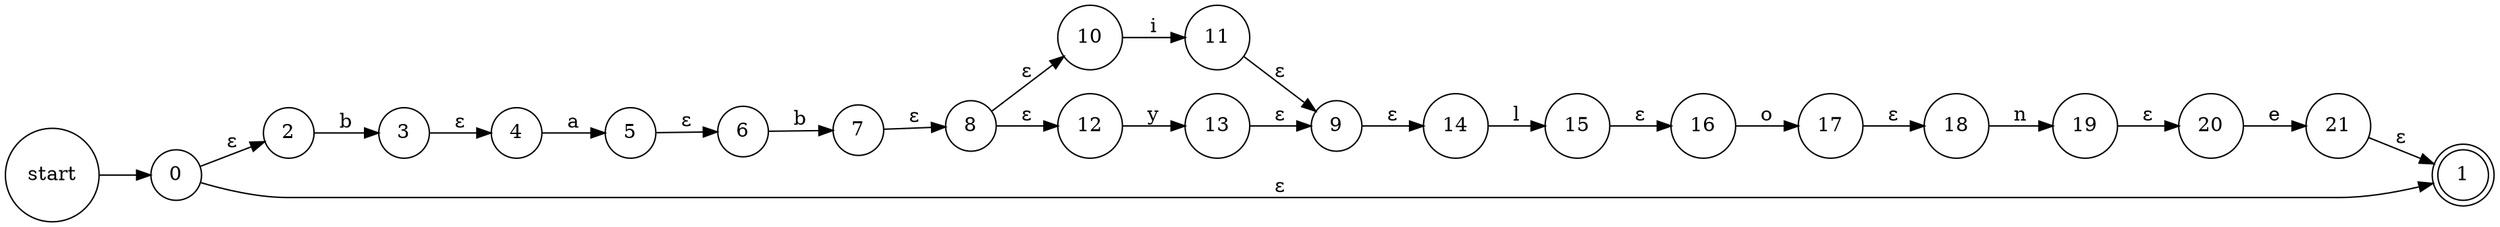 digraph NFA {
  rankdir=LR;
  node [shape=circle];
  start -> 0;
  0 -> 2 [label="ε"];
  2 -> 3 [label="b"];
  3 -> 4 [label="ε"];
  4 -> 5 [label="a"];
  5 -> 6 [label="ε"];
  6 -> 7 [label="b"];
  7 -> 8 [label="ε"];
  8 -> 10 [label="ε"];
  10 -> 11 [label="i"];
  11 -> 9 [label="ε"];
  9 -> 14 [label="ε"];
  14 -> 15 [label="l"];
  15 -> 16 [label="ε"];
  16 -> 17 [label="o"];
  17 -> 18 [label="ε"];
  18 -> 19 [label="n"];
  19 -> 20 [label="ε"];
  20 -> 21 [label="e"];
  21 -> 1 [label="ε"];
  8 -> 12 [label="ε"];
  12 -> 13 [label="y"];
  13 -> 9 [label="ε"];
  0 -> 1 [label="ε"];
  1 [shape=doublecircle];
}
